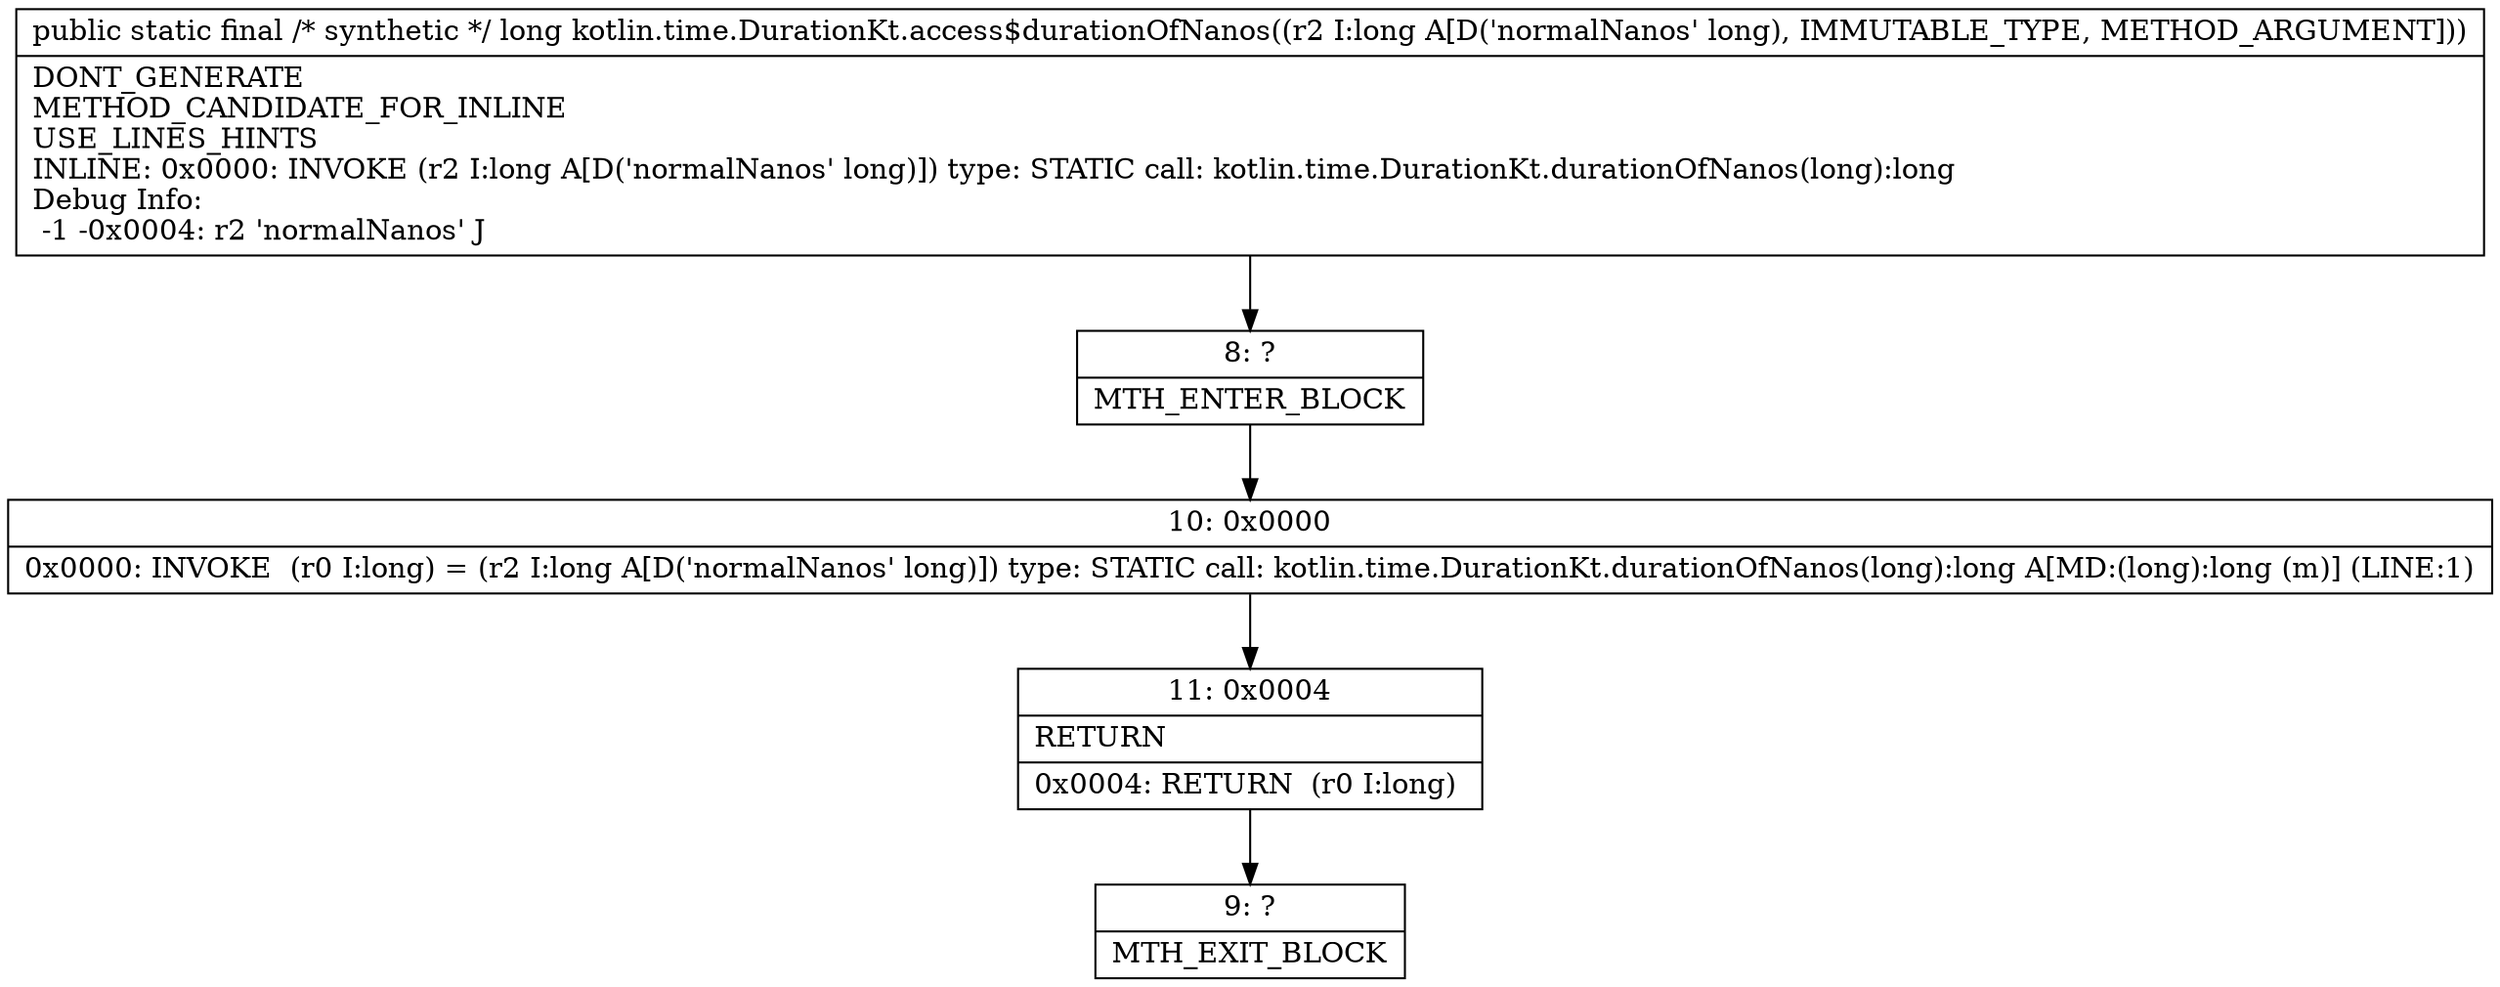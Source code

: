 digraph "CFG forkotlin.time.DurationKt.access$durationOfNanos(J)J" {
Node_8 [shape=record,label="{8\:\ ?|MTH_ENTER_BLOCK\l}"];
Node_10 [shape=record,label="{10\:\ 0x0000|0x0000: INVOKE  (r0 I:long) = (r2 I:long A[D('normalNanos' long)]) type: STATIC call: kotlin.time.DurationKt.durationOfNanos(long):long A[MD:(long):long (m)] (LINE:1)\l}"];
Node_11 [shape=record,label="{11\:\ 0x0004|RETURN\l|0x0004: RETURN  (r0 I:long) \l}"];
Node_9 [shape=record,label="{9\:\ ?|MTH_EXIT_BLOCK\l}"];
MethodNode[shape=record,label="{public static final \/* synthetic *\/ long kotlin.time.DurationKt.access$durationOfNanos((r2 I:long A[D('normalNanos' long), IMMUTABLE_TYPE, METHOD_ARGUMENT]))  | DONT_GENERATE\lMETHOD_CANDIDATE_FOR_INLINE\lUSE_LINES_HINTS\lINLINE: 0x0000: INVOKE  (r2 I:long A[D('normalNanos' long)]) type: STATIC call: kotlin.time.DurationKt.durationOfNanos(long):long\lDebug Info:\l  \-1 \-0x0004: r2 'normalNanos' J\l}"];
MethodNode -> Node_8;Node_8 -> Node_10;
Node_10 -> Node_11;
Node_11 -> Node_9;
}

